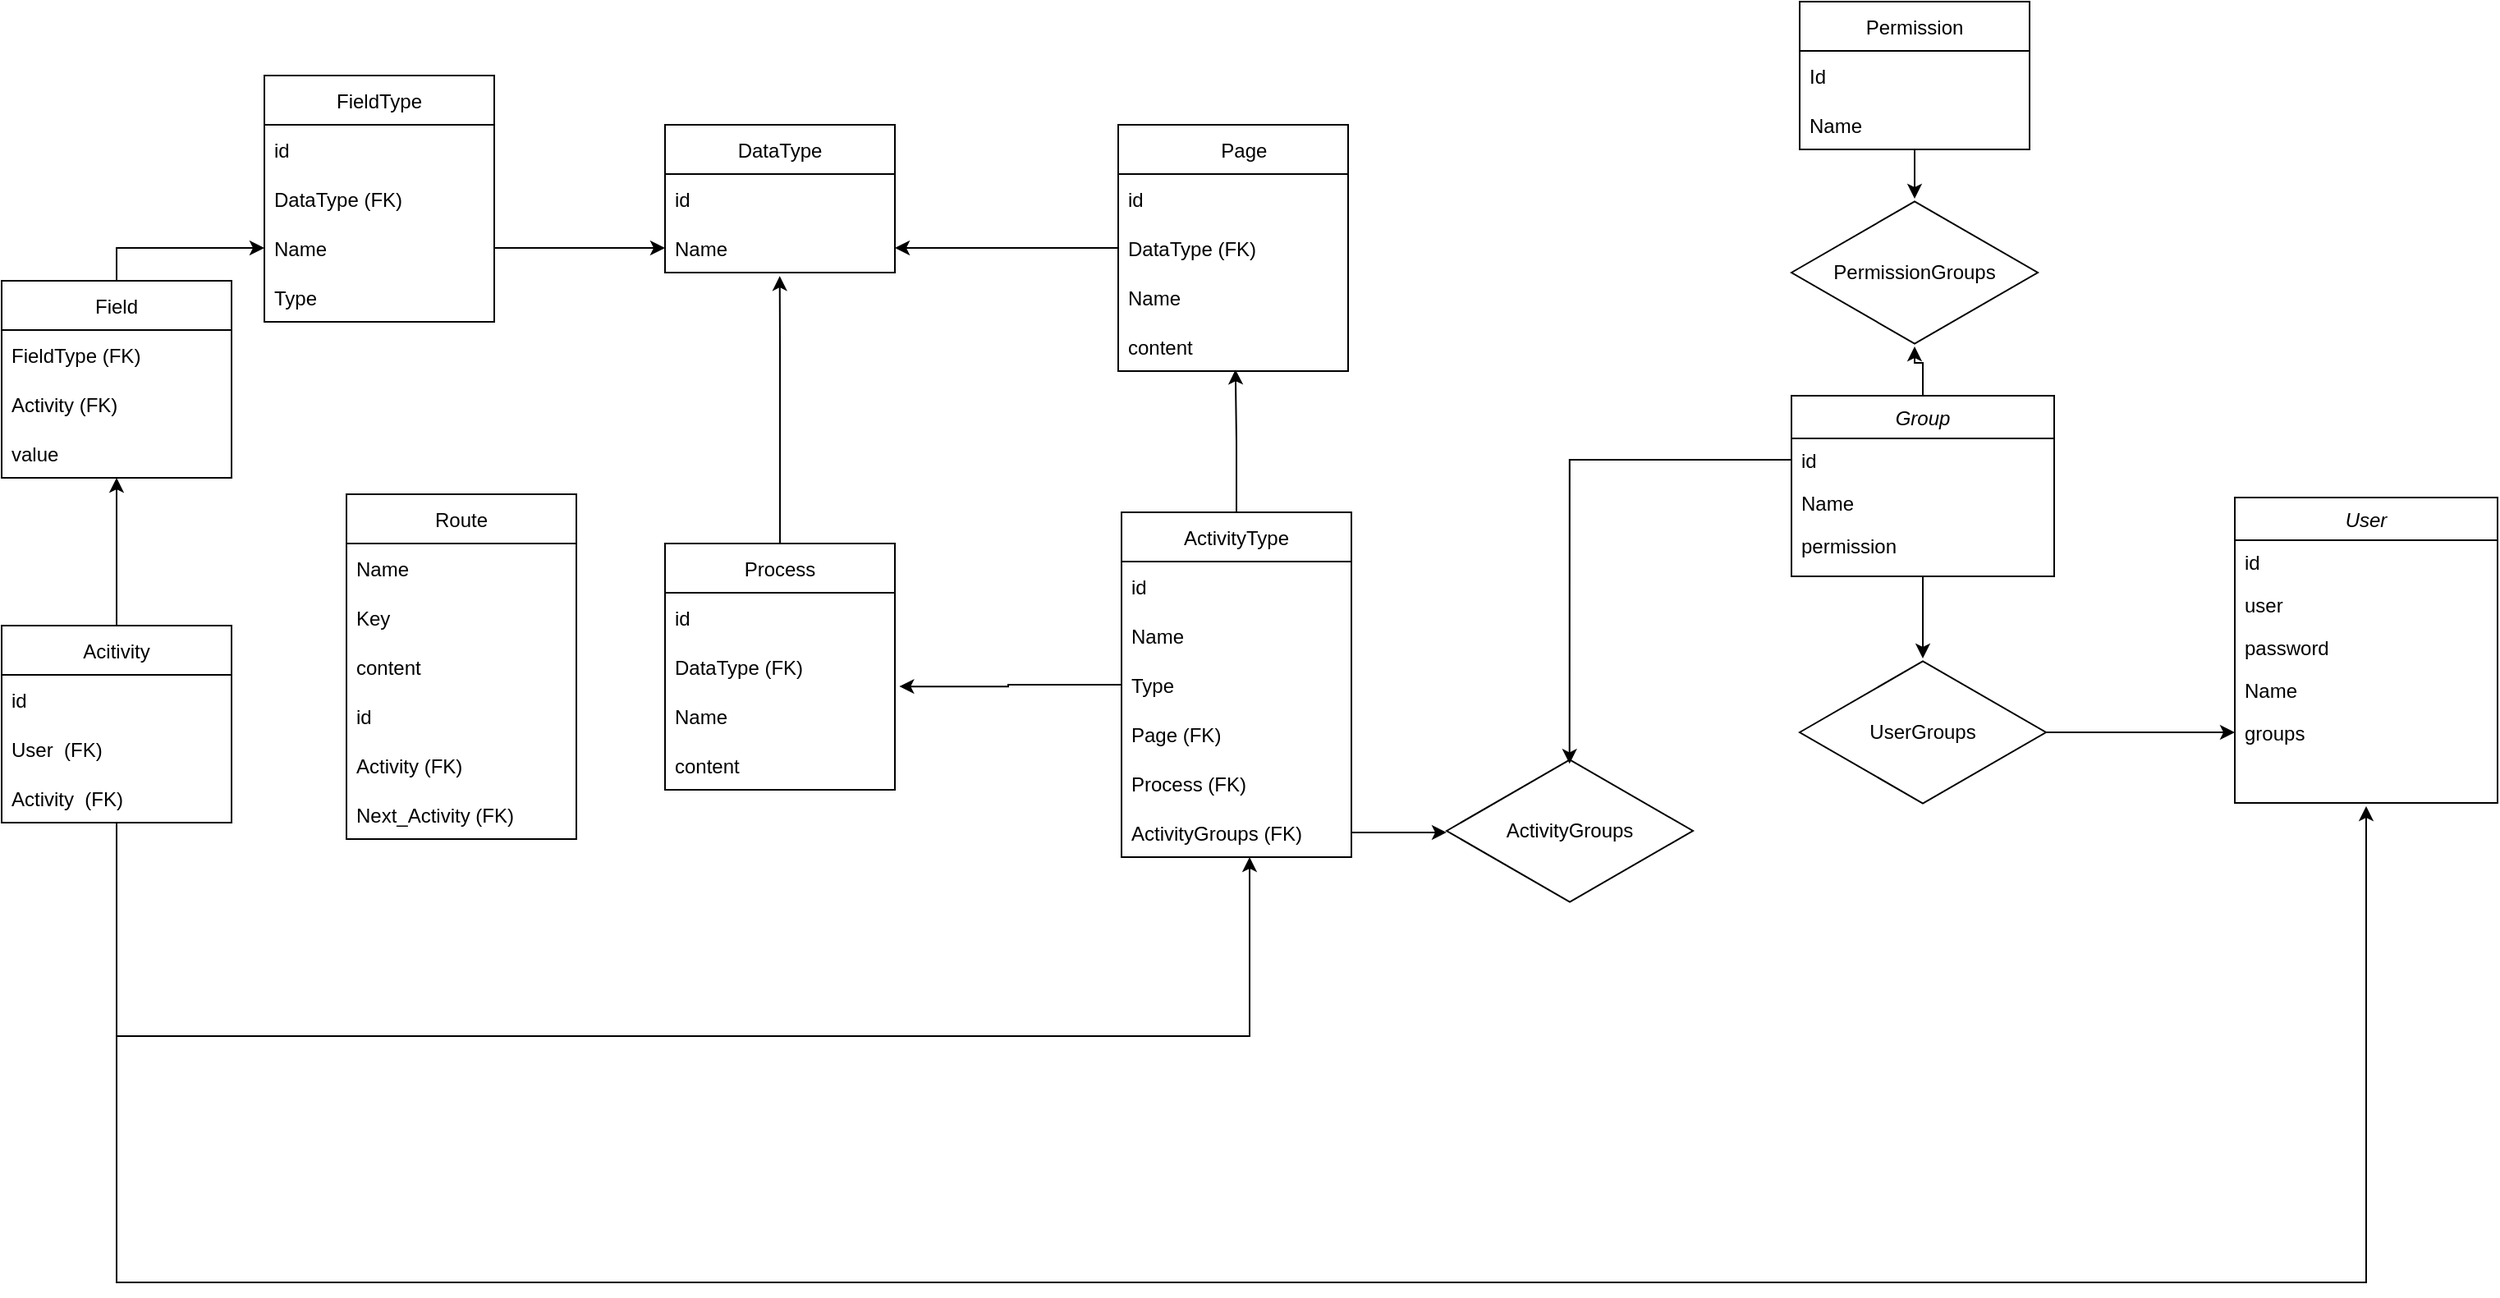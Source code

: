 <mxfile version="20.5.1" type="device"><diagram id="C5RBs43oDa-KdzZeNtuy" name="Page-1"><mxGraphModel dx="1335" dy="680" grid="1" gridSize="10" guides="1" tooltips="1" connect="1" arrows="1" fold="1" page="1" pageScale="1" pageWidth="827" pageHeight="1169" math="0" shadow="0"><root><mxCell id="WIyWlLk6GJQsqaUBKTNV-0"/><mxCell id="WIyWlLk6GJQsqaUBKTNV-1" parent="WIyWlLk6GJQsqaUBKTNV-0"/><mxCell id="zkfFHV4jXpPFQw0GAbJ--0" value="User" style="swimlane;fontStyle=2;align=center;verticalAlign=top;childLayout=stackLayout;horizontal=1;startSize=26;horizontalStack=0;resizeParent=1;resizeLast=0;collapsible=1;marginBottom=0;rounded=0;shadow=0;strokeWidth=1;" parent="WIyWlLk6GJQsqaUBKTNV-1" vertex="1"><mxGeometry x="1380" y="602" width="160" height="186" as="geometry"><mxRectangle x="230" y="140" width="160" height="26" as="alternateBounds"/></mxGeometry></mxCell><mxCell id="zkfFHV4jXpPFQw0GAbJ--1" value="id" style="text;align=left;verticalAlign=top;spacingLeft=4;spacingRight=4;overflow=hidden;rotatable=0;points=[[0,0.5],[1,0.5]];portConstraint=eastwest;" parent="zkfFHV4jXpPFQw0GAbJ--0" vertex="1"><mxGeometry y="26" width="160" height="26" as="geometry"/></mxCell><mxCell id="ZAqkOhfiKFIyxqTqIBJd-21" value="user" style="text;align=left;verticalAlign=top;spacingLeft=4;spacingRight=4;overflow=hidden;rotatable=0;points=[[0,0.5],[1,0.5]];portConstraint=eastwest;" parent="zkfFHV4jXpPFQw0GAbJ--0" vertex="1"><mxGeometry y="52" width="160" height="26" as="geometry"/></mxCell><mxCell id="zkfFHV4jXpPFQw0GAbJ--2" value="password" style="text;align=left;verticalAlign=top;spacingLeft=4;spacingRight=4;overflow=hidden;rotatable=0;points=[[0,0.5],[1,0.5]];portConstraint=eastwest;rounded=0;shadow=0;html=0;" parent="zkfFHV4jXpPFQw0GAbJ--0" vertex="1"><mxGeometry y="78" width="160" height="26" as="geometry"/></mxCell><mxCell id="zkfFHV4jXpPFQw0GAbJ--3" value="Name" style="text;align=left;verticalAlign=top;spacingLeft=4;spacingRight=4;overflow=hidden;rotatable=0;points=[[0,0.5],[1,0.5]];portConstraint=eastwest;rounded=0;shadow=0;html=0;" parent="zkfFHV4jXpPFQw0GAbJ--0" vertex="1"><mxGeometry y="104" width="160" height="26" as="geometry"/></mxCell><mxCell id="ZAqkOhfiKFIyxqTqIBJd-7" value="groups" style="text;align=left;verticalAlign=top;spacingLeft=4;spacingRight=4;overflow=hidden;rotatable=0;points=[[0,0.5],[1,0.5]];portConstraint=eastwest;rounded=0;shadow=0;html=0;" parent="zkfFHV4jXpPFQw0GAbJ--0" vertex="1"><mxGeometry y="130" width="160" height="26" as="geometry"/></mxCell><mxCell id="ZAqkOhfiKFIyxqTqIBJd-8" value="DataType" style="swimlane;fontStyle=0;childLayout=stackLayout;horizontal=1;startSize=30;horizontalStack=0;resizeParent=1;resizeParentMax=0;resizeLast=0;collapsible=1;marginBottom=0;" parent="WIyWlLk6GJQsqaUBKTNV-1" vertex="1"><mxGeometry x="424" y="375" width="140" height="90" as="geometry"/></mxCell><mxCell id="ZAqkOhfiKFIyxqTqIBJd-9" value="id" style="text;strokeColor=none;fillColor=none;align=left;verticalAlign=middle;spacingLeft=4;spacingRight=4;overflow=hidden;points=[[0,0.5],[1,0.5]];portConstraint=eastwest;rotatable=0;" parent="ZAqkOhfiKFIyxqTqIBJd-8" vertex="1"><mxGeometry y="30" width="140" height="30" as="geometry"/></mxCell><mxCell id="ZAqkOhfiKFIyxqTqIBJd-10" value="Name" style="text;strokeColor=none;fillColor=none;align=left;verticalAlign=middle;spacingLeft=4;spacingRight=4;overflow=hidden;points=[[0,0.5],[1,0.5]];portConstraint=eastwest;rotatable=0;" parent="ZAqkOhfiKFIyxqTqIBJd-8" vertex="1"><mxGeometry y="60" width="140" height="30" as="geometry"/></mxCell><mxCell id="ZAqkOhfiKFIyxqTqIBJd-33" style="edgeStyle=orthogonalEdgeStyle;rounded=0;orthogonalLoop=1;jettySize=auto;html=1;" parent="WIyWlLk6GJQsqaUBKTNV-1" source="ZAqkOhfiKFIyxqTqIBJd-13" target="ZAqkOhfiKFIyxqTqIBJd-10" edge="1"><mxGeometry relative="1" as="geometry"/></mxCell><mxCell id="ZAqkOhfiKFIyxqTqIBJd-13" value="    Page" style="swimlane;fontStyle=0;childLayout=stackLayout;horizontal=1;startSize=30;horizontalStack=0;resizeParent=1;resizeParentMax=0;resizeLast=0;collapsible=1;marginBottom=0;" parent="WIyWlLk6GJQsqaUBKTNV-1" vertex="1"><mxGeometry x="700" y="375" width="140" height="150" as="geometry"/></mxCell><mxCell id="ZAqkOhfiKFIyxqTqIBJd-14" value="id" style="text;strokeColor=none;fillColor=none;align=left;verticalAlign=middle;spacingLeft=4;spacingRight=4;overflow=hidden;points=[[0,0.5],[1,0.5]];portConstraint=eastwest;rotatable=0;" parent="ZAqkOhfiKFIyxqTqIBJd-13" vertex="1"><mxGeometry y="30" width="140" height="30" as="geometry"/></mxCell><mxCell id="ZAqkOhfiKFIyxqTqIBJd-31" value="DataType (FK)" style="text;strokeColor=none;fillColor=none;align=left;verticalAlign=middle;spacingLeft=4;spacingRight=4;overflow=hidden;points=[[0,0.5],[1,0.5]];portConstraint=eastwest;rotatable=0;" parent="ZAqkOhfiKFIyxqTqIBJd-13" vertex="1"><mxGeometry y="60" width="140" height="30" as="geometry"/></mxCell><mxCell id="ZAqkOhfiKFIyxqTqIBJd-15" value="Name" style="text;strokeColor=none;fillColor=none;align=left;verticalAlign=middle;spacingLeft=4;spacingRight=4;overflow=hidden;points=[[0,0.5],[1,0.5]];portConstraint=eastwest;rotatable=0;" parent="ZAqkOhfiKFIyxqTqIBJd-13" vertex="1"><mxGeometry y="90" width="140" height="30" as="geometry"/></mxCell><mxCell id="ZAqkOhfiKFIyxqTqIBJd-16" value="content" style="text;strokeColor=none;fillColor=none;align=left;verticalAlign=middle;spacingLeft=4;spacingRight=4;overflow=hidden;points=[[0,0.5],[1,0.5]];portConstraint=eastwest;rotatable=0;" parent="ZAqkOhfiKFIyxqTqIBJd-13" vertex="1"><mxGeometry y="120" width="140" height="30" as="geometry"/></mxCell><mxCell id="ZAqkOhfiKFIyxqTqIBJd-17" value="FieldType" style="swimlane;fontStyle=0;childLayout=stackLayout;horizontal=1;startSize=30;horizontalStack=0;resizeParent=1;resizeParentMax=0;resizeLast=0;collapsible=1;marginBottom=0;" parent="WIyWlLk6GJQsqaUBKTNV-1" vertex="1"><mxGeometry x="180" y="345" width="140" height="150" as="geometry"/></mxCell><mxCell id="ZAqkOhfiKFIyxqTqIBJd-18" value="id" style="text;strokeColor=none;fillColor=none;align=left;verticalAlign=middle;spacingLeft=4;spacingRight=4;overflow=hidden;points=[[0,0.5],[1,0.5]];portConstraint=eastwest;rotatable=0;" parent="ZAqkOhfiKFIyxqTqIBJd-17" vertex="1"><mxGeometry y="30" width="140" height="30" as="geometry"/></mxCell><mxCell id="ZAqkOhfiKFIyxqTqIBJd-27" value="DataType (FK)" style="text;strokeColor=none;fillColor=none;align=left;verticalAlign=middle;spacingLeft=4;spacingRight=4;overflow=hidden;points=[[0,0.5],[1,0.5]];portConstraint=eastwest;rotatable=0;" parent="ZAqkOhfiKFIyxqTqIBJd-17" vertex="1"><mxGeometry y="60" width="140" height="30" as="geometry"/></mxCell><mxCell id="ZAqkOhfiKFIyxqTqIBJd-19" value="Name" style="text;strokeColor=none;fillColor=none;align=left;verticalAlign=middle;spacingLeft=4;spacingRight=4;overflow=hidden;points=[[0,0.5],[1,0.5]];portConstraint=eastwest;rotatable=0;" parent="ZAqkOhfiKFIyxqTqIBJd-17" vertex="1"><mxGeometry y="90" width="140" height="30" as="geometry"/></mxCell><mxCell id="ZAqkOhfiKFIyxqTqIBJd-22" value="Type" style="text;strokeColor=none;fillColor=none;align=left;verticalAlign=middle;spacingLeft=4;spacingRight=4;overflow=hidden;points=[[0,0.5],[1,0.5]];portConstraint=eastwest;rotatable=0;" parent="ZAqkOhfiKFIyxqTqIBJd-17" vertex="1"><mxGeometry y="120" width="140" height="30" as="geometry"/></mxCell><mxCell id="ZAqkOhfiKFIyxqTqIBJd-28" value="" style="edgeStyle=orthogonalEdgeStyle;rounded=0;orthogonalLoop=1;jettySize=auto;html=1;entryX=0;entryY=0.5;entryDx=0;entryDy=0;" parent="WIyWlLk6GJQsqaUBKTNV-1" source="ZAqkOhfiKFIyxqTqIBJd-19" target="ZAqkOhfiKFIyxqTqIBJd-10" edge="1"><mxGeometry relative="1" as="geometry"/></mxCell><mxCell id="ZAqkOhfiKFIyxqTqIBJd-48" style="edgeStyle=orthogonalEdgeStyle;rounded=0;orthogonalLoop=1;jettySize=auto;html=1;entryX=0.499;entryY=1.07;entryDx=0;entryDy=0;entryPerimeter=0;" parent="WIyWlLk6GJQsqaUBKTNV-1" source="ZAqkOhfiKFIyxqTqIBJd-34" target="ZAqkOhfiKFIyxqTqIBJd-10" edge="1"><mxGeometry relative="1" as="geometry"><Array as="points"><mxPoint x="494" y="510"/><mxPoint x="494" y="510"/></Array></mxGeometry></mxCell><mxCell id="ZAqkOhfiKFIyxqTqIBJd-34" value="Process" style="swimlane;fontStyle=0;childLayout=stackLayout;horizontal=1;startSize=30;horizontalStack=0;resizeParent=1;resizeParentMax=0;resizeLast=0;collapsible=1;marginBottom=0;" parent="WIyWlLk6GJQsqaUBKTNV-1" vertex="1"><mxGeometry x="424" y="630" width="140" height="150" as="geometry"/></mxCell><mxCell id="ZAqkOhfiKFIyxqTqIBJd-35" value="id" style="text;strokeColor=none;fillColor=none;align=left;verticalAlign=middle;spacingLeft=4;spacingRight=4;overflow=hidden;points=[[0,0.5],[1,0.5]];portConstraint=eastwest;rotatable=0;" parent="ZAqkOhfiKFIyxqTqIBJd-34" vertex="1"><mxGeometry y="30" width="140" height="30" as="geometry"/></mxCell><mxCell id="ZAqkOhfiKFIyxqTqIBJd-49" value="DataType (FK)" style="text;strokeColor=none;fillColor=none;align=left;verticalAlign=middle;spacingLeft=4;spacingRight=4;overflow=hidden;points=[[0,0.5],[1,0.5]];portConstraint=eastwest;rotatable=0;" parent="ZAqkOhfiKFIyxqTqIBJd-34" vertex="1"><mxGeometry y="60" width="140" height="30" as="geometry"/></mxCell><mxCell id="ZAqkOhfiKFIyxqTqIBJd-36" value="Name" style="text;strokeColor=none;fillColor=none;align=left;verticalAlign=middle;spacingLeft=4;spacingRight=4;overflow=hidden;points=[[0,0.5],[1,0.5]];portConstraint=eastwest;rotatable=0;" parent="ZAqkOhfiKFIyxqTqIBJd-34" vertex="1"><mxGeometry y="90" width="140" height="30" as="geometry"/></mxCell><mxCell id="ZAqkOhfiKFIyxqTqIBJd-37" value="content" style="text;strokeColor=none;fillColor=none;align=left;verticalAlign=middle;spacingLeft=4;spacingRight=4;overflow=hidden;points=[[0,0.5],[1,0.5]];portConstraint=eastwest;rotatable=0;" parent="ZAqkOhfiKFIyxqTqIBJd-34" vertex="1"><mxGeometry y="120" width="140" height="30" as="geometry"/></mxCell><mxCell id="ZAqkOhfiKFIyxqTqIBJd-67" style="edgeStyle=orthogonalEdgeStyle;rounded=0;orthogonalLoop=1;jettySize=auto;html=1;entryX=1.019;entryY=-0.098;entryDx=0;entryDy=0;entryPerimeter=0;" parent="WIyWlLk6GJQsqaUBKTNV-1" source="ZAqkOhfiKFIyxqTqIBJd-50" target="ZAqkOhfiKFIyxqTqIBJd-36" edge="1"><mxGeometry relative="1" as="geometry"/></mxCell><mxCell id="ZAqkOhfiKFIyxqTqIBJd-70" style="edgeStyle=orthogonalEdgeStyle;rounded=0;orthogonalLoop=1;jettySize=auto;html=1;entryX=0.51;entryY=0.971;entryDx=0;entryDy=0;entryPerimeter=0;" parent="WIyWlLk6GJQsqaUBKTNV-1" source="ZAqkOhfiKFIyxqTqIBJd-50" target="ZAqkOhfiKFIyxqTqIBJd-16" edge="1"><mxGeometry relative="1" as="geometry"/></mxCell><mxCell id="ZAqkOhfiKFIyxqTqIBJd-50" value="ActivityType" style="swimlane;fontStyle=0;childLayout=stackLayout;horizontal=1;startSize=30;horizontalStack=0;resizeParent=1;resizeParentMax=0;resizeLast=0;collapsible=1;marginBottom=0;" parent="WIyWlLk6GJQsqaUBKTNV-1" vertex="1"><mxGeometry x="702" y="611" width="140" height="210" as="geometry"/></mxCell><mxCell id="ZAqkOhfiKFIyxqTqIBJd-51" value="id" style="text;strokeColor=none;fillColor=none;align=left;verticalAlign=middle;spacingLeft=4;spacingRight=4;overflow=hidden;points=[[0,0.5],[1,0.5]];portConstraint=eastwest;rotatable=0;" parent="ZAqkOhfiKFIyxqTqIBJd-50" vertex="1"><mxGeometry y="30" width="140" height="30" as="geometry"/></mxCell><mxCell id="ZAqkOhfiKFIyxqTqIBJd-52" value="Name" style="text;strokeColor=none;fillColor=none;align=left;verticalAlign=middle;spacingLeft=4;spacingRight=4;overflow=hidden;points=[[0,0.5],[1,0.5]];portConstraint=eastwest;rotatable=0;" parent="ZAqkOhfiKFIyxqTqIBJd-50" vertex="1"><mxGeometry y="60" width="140" height="30" as="geometry"/></mxCell><mxCell id="ZAqkOhfiKFIyxqTqIBJd-78" value="Type" style="text;strokeColor=none;fillColor=none;align=left;verticalAlign=middle;spacingLeft=4;spacingRight=4;overflow=hidden;points=[[0,0.5],[1,0.5]];portConstraint=eastwest;rotatable=0;" parent="ZAqkOhfiKFIyxqTqIBJd-50" vertex="1"><mxGeometry y="90" width="140" height="30" as="geometry"/></mxCell><mxCell id="ZAqkOhfiKFIyxqTqIBJd-53" value="Page (FK)" style="text;strokeColor=none;fillColor=none;align=left;verticalAlign=middle;spacingLeft=4;spacingRight=4;overflow=hidden;points=[[0,0.5],[1,0.5]];portConstraint=eastwest;rotatable=0;" parent="ZAqkOhfiKFIyxqTqIBJd-50" vertex="1"><mxGeometry y="120" width="140" height="30" as="geometry"/></mxCell><mxCell id="ZAqkOhfiKFIyxqTqIBJd-64" value="Process (FK)" style="text;strokeColor=none;fillColor=none;align=left;verticalAlign=middle;spacingLeft=4;spacingRight=4;overflow=hidden;points=[[0,0.5],[1,0.5]];portConstraint=eastwest;rotatable=0;" parent="ZAqkOhfiKFIyxqTqIBJd-50" vertex="1"><mxGeometry y="150" width="140" height="30" as="geometry"/></mxCell><mxCell id="ZAqkOhfiKFIyxqTqIBJd-54" value="ActivityGroups (FK)" style="text;strokeColor=none;fillColor=none;align=left;verticalAlign=middle;spacingLeft=4;spacingRight=4;overflow=hidden;points=[[0,0.5],[1,0.5]];portConstraint=eastwest;rotatable=0;" parent="ZAqkOhfiKFIyxqTqIBJd-50" vertex="1"><mxGeometry y="180" width="140" height="30" as="geometry"/></mxCell><mxCell id="ZAqkOhfiKFIyxqTqIBJd-79" value="Route" style="swimlane;fontStyle=0;childLayout=stackLayout;horizontal=1;startSize=30;horizontalStack=0;resizeParent=1;resizeParentMax=0;resizeLast=0;collapsible=1;marginBottom=0;" parent="WIyWlLk6GJQsqaUBKTNV-1" vertex="1"><mxGeometry x="230" y="600" width="140" height="210" as="geometry"/></mxCell><mxCell id="ZAqkOhfiKFIyxqTqIBJd-81" value="Name" style="text;strokeColor=none;fillColor=none;align=left;verticalAlign=middle;spacingLeft=4;spacingRight=4;overflow=hidden;points=[[0,0.5],[1,0.5]];portConstraint=eastwest;rotatable=0;" parent="ZAqkOhfiKFIyxqTqIBJd-79" vertex="1"><mxGeometry y="30" width="140" height="30" as="geometry"/></mxCell><mxCell id="ZAqkOhfiKFIyxqTqIBJd-82" value="Key" style="text;strokeColor=none;fillColor=none;align=left;verticalAlign=middle;spacingLeft=4;spacingRight=4;overflow=hidden;points=[[0,0.5],[1,0.5]];portConstraint=eastwest;rotatable=0;" parent="ZAqkOhfiKFIyxqTqIBJd-79" vertex="1"><mxGeometry y="60" width="140" height="30" as="geometry"/></mxCell><mxCell id="ZAqkOhfiKFIyxqTqIBJd-83" value="content" style="text;strokeColor=none;fillColor=none;align=left;verticalAlign=middle;spacingLeft=4;spacingRight=4;overflow=hidden;points=[[0,0.5],[1,0.5]];portConstraint=eastwest;rotatable=0;" parent="ZAqkOhfiKFIyxqTqIBJd-79" vertex="1"><mxGeometry y="90" width="140" height="30" as="geometry"/></mxCell><mxCell id="ZAqkOhfiKFIyxqTqIBJd-80" value="id" style="text;strokeColor=none;fillColor=none;align=left;verticalAlign=middle;spacingLeft=4;spacingRight=4;overflow=hidden;points=[[0,0.5],[1,0.5]];portConstraint=eastwest;rotatable=0;" parent="ZAqkOhfiKFIyxqTqIBJd-79" vertex="1"><mxGeometry y="120" width="140" height="30" as="geometry"/></mxCell><mxCell id="ZAqkOhfiKFIyxqTqIBJd-105" value="Activity (FK)" style="text;strokeColor=none;fillColor=none;align=left;verticalAlign=middle;spacingLeft=4;spacingRight=4;overflow=hidden;points=[[0,0.5],[1,0.5]];portConstraint=eastwest;rotatable=0;" parent="ZAqkOhfiKFIyxqTqIBJd-79" vertex="1"><mxGeometry y="150" width="140" height="30" as="geometry"/></mxCell><mxCell id="ZAqkOhfiKFIyxqTqIBJd-106" value="Next_Activity (FK)" style="text;strokeColor=none;fillColor=none;align=left;verticalAlign=middle;spacingLeft=4;spacingRight=4;overflow=hidden;points=[[0,0.5],[1,0.5]];portConstraint=eastwest;rotatable=0;" parent="ZAqkOhfiKFIyxqTqIBJd-79" vertex="1"><mxGeometry y="180" width="140" height="30" as="geometry"/></mxCell><mxCell id="ZAqkOhfiKFIyxqTqIBJd-114" value="" style="edgeStyle=orthogonalEdgeStyle;rounded=0;orthogonalLoop=1;jettySize=auto;html=1;" parent="WIyWlLk6GJQsqaUBKTNV-1" source="ZAqkOhfiKFIyxqTqIBJd-107" target="ZAqkOhfiKFIyxqTqIBJd-113" edge="1"><mxGeometry relative="1" as="geometry"/></mxCell><mxCell id="ZAqkOhfiKFIyxqTqIBJd-107" value="Group" style="swimlane;fontStyle=2;align=center;verticalAlign=top;childLayout=stackLayout;horizontal=1;startSize=26;horizontalStack=0;resizeParent=1;resizeLast=0;collapsible=1;marginBottom=0;rounded=0;shadow=0;strokeWidth=1;" parent="WIyWlLk6GJQsqaUBKTNV-1" vertex="1"><mxGeometry x="1110" y="540" width="160" height="110" as="geometry"><mxRectangle x="230" y="140" width="160" height="26" as="alternateBounds"/></mxGeometry></mxCell><mxCell id="ZAqkOhfiKFIyxqTqIBJd-108" value="id" style="text;align=left;verticalAlign=top;spacingLeft=4;spacingRight=4;overflow=hidden;rotatable=0;points=[[0,0.5],[1,0.5]];portConstraint=eastwest;" parent="ZAqkOhfiKFIyxqTqIBJd-107" vertex="1"><mxGeometry y="26" width="160" height="26" as="geometry"/></mxCell><mxCell id="ZAqkOhfiKFIyxqTqIBJd-109" value="Name" style="text;align=left;verticalAlign=top;spacingLeft=4;spacingRight=4;overflow=hidden;rotatable=0;points=[[0,0.5],[1,0.5]];portConstraint=eastwest;" parent="ZAqkOhfiKFIyxqTqIBJd-107" vertex="1"><mxGeometry y="52" width="160" height="26" as="geometry"/></mxCell><mxCell id="ZAqkOhfiKFIyxqTqIBJd-110" value="permission" style="text;align=left;verticalAlign=top;spacingLeft=4;spacingRight=4;overflow=hidden;rotatable=0;points=[[0,0.5],[1,0.5]];portConstraint=eastwest;rounded=0;shadow=0;html=0;" parent="ZAqkOhfiKFIyxqTqIBJd-107" vertex="1"><mxGeometry y="78" width="160" height="26" as="geometry"/></mxCell><mxCell id="mrrL9s11hZ2_0iD8UyrD-7" style="edgeStyle=orthogonalEdgeStyle;rounded=0;orthogonalLoop=1;jettySize=auto;html=1;entryX=0;entryY=0.5;entryDx=0;entryDy=0;" edge="1" parent="WIyWlLk6GJQsqaUBKTNV-1" source="ZAqkOhfiKFIyxqTqIBJd-113" target="ZAqkOhfiKFIyxqTqIBJd-7"><mxGeometry relative="1" as="geometry"/></mxCell><mxCell id="ZAqkOhfiKFIyxqTqIBJd-113" value="UserGroups" style="html=1;whiteSpace=wrap;aspect=fixed;shape=isoRectangle;" parent="WIyWlLk6GJQsqaUBKTNV-1" vertex="1"><mxGeometry x="1115" y="700" width="150" height="90" as="geometry"/></mxCell><mxCell id="ZAqkOhfiKFIyxqTqIBJd-121" value="" style="edgeStyle=orthogonalEdgeStyle;rounded=0;orthogonalLoop=1;jettySize=auto;html=1;" parent="WIyWlLk6GJQsqaUBKTNV-1" source="ZAqkOhfiKFIyxqTqIBJd-116" target="ZAqkOhfiKFIyxqTqIBJd-120" edge="1"><mxGeometry relative="1" as="geometry"/></mxCell><mxCell id="ZAqkOhfiKFIyxqTqIBJd-116" value="Permission" style="swimlane;fontStyle=0;childLayout=stackLayout;horizontal=1;startSize=30;horizontalStack=0;resizeParent=1;resizeParentMax=0;resizeLast=0;collapsible=1;marginBottom=0;" parent="WIyWlLk6GJQsqaUBKTNV-1" vertex="1"><mxGeometry x="1115" y="300" width="140" height="90" as="geometry"/></mxCell><mxCell id="ZAqkOhfiKFIyxqTqIBJd-117" value="Id" style="text;strokeColor=none;fillColor=none;align=left;verticalAlign=middle;spacingLeft=4;spacingRight=4;overflow=hidden;points=[[0,0.5],[1,0.5]];portConstraint=eastwest;rotatable=0;" parent="ZAqkOhfiKFIyxqTqIBJd-116" vertex="1"><mxGeometry y="30" width="140" height="30" as="geometry"/></mxCell><mxCell id="ZAqkOhfiKFIyxqTqIBJd-118" value="Name" style="text;strokeColor=none;fillColor=none;align=left;verticalAlign=middle;spacingLeft=4;spacingRight=4;overflow=hidden;points=[[0,0.5],[1,0.5]];portConstraint=eastwest;rotatable=0;" parent="ZAqkOhfiKFIyxqTqIBJd-116" vertex="1"><mxGeometry y="60" width="140" height="30" as="geometry"/></mxCell><mxCell id="ZAqkOhfiKFIyxqTqIBJd-124" style="edgeStyle=orthogonalEdgeStyle;rounded=0;orthogonalLoop=1;jettySize=auto;html=1;exitX=0.5;exitY=0;exitDx=0;exitDy=0;" parent="WIyWlLk6GJQsqaUBKTNV-1" source="ZAqkOhfiKFIyxqTqIBJd-107" target="ZAqkOhfiKFIyxqTqIBJd-120" edge="1"><mxGeometry relative="1" as="geometry"/></mxCell><mxCell id="ZAqkOhfiKFIyxqTqIBJd-120" value="PermissionGroups" style="html=1;whiteSpace=wrap;aspect=fixed;shape=isoRectangle;" parent="WIyWlLk6GJQsqaUBKTNV-1" vertex="1"><mxGeometry x="1110" y="420" width="150" height="90" as="geometry"/></mxCell><mxCell id="ZAqkOhfiKFIyxqTqIBJd-125" value="ActivityGroups" style="html=1;whiteSpace=wrap;aspect=fixed;shape=isoRectangle;" parent="WIyWlLk6GJQsqaUBKTNV-1" vertex="1"><mxGeometry x="900" y="760" width="150" height="90" as="geometry"/></mxCell><mxCell id="ZAqkOhfiKFIyxqTqIBJd-128" style="edgeStyle=orthogonalEdgeStyle;rounded=0;orthogonalLoop=1;jettySize=auto;html=1;entryX=0;entryY=0.511;entryDx=0;entryDy=0;entryPerimeter=0;" parent="WIyWlLk6GJQsqaUBKTNV-1" source="ZAqkOhfiKFIyxqTqIBJd-54" target="ZAqkOhfiKFIyxqTqIBJd-125" edge="1"><mxGeometry relative="1" as="geometry"/></mxCell><mxCell id="ZAqkOhfiKFIyxqTqIBJd-129" style="edgeStyle=orthogonalEdgeStyle;rounded=0;orthogonalLoop=1;jettySize=auto;html=1;entryX=0.499;entryY=0.046;entryDx=0;entryDy=0;entryPerimeter=0;" parent="WIyWlLk6GJQsqaUBKTNV-1" source="ZAqkOhfiKFIyxqTqIBJd-108" target="ZAqkOhfiKFIyxqTqIBJd-125" edge="1"><mxGeometry relative="1" as="geometry"/></mxCell><mxCell id="mrrL9s11hZ2_0iD8UyrD-12" style="edgeStyle=orthogonalEdgeStyle;rounded=0;orthogonalLoop=1;jettySize=auto;html=1;exitX=0.5;exitY=0;exitDx=0;exitDy=0;" edge="1" parent="WIyWlLk6GJQsqaUBKTNV-1" source="-vYeWEVNbh2AeWwgTga6-4" target="-vYeWEVNbh2AeWwgTga6-0"><mxGeometry relative="1" as="geometry"/></mxCell><mxCell id="-vYeWEVNbh2AeWwgTga6-0" value="Field" style="swimlane;fontStyle=0;childLayout=stackLayout;horizontal=1;startSize=30;horizontalStack=0;resizeParent=1;resizeParentMax=0;resizeLast=0;collapsible=1;marginBottom=0;" parent="WIyWlLk6GJQsqaUBKTNV-1" vertex="1"><mxGeometry x="20" y="470" width="140" height="120" as="geometry"/></mxCell><mxCell id="-vYeWEVNbh2AeWwgTga6-1" value="FieldType (FK)" style="text;strokeColor=none;fillColor=none;align=left;verticalAlign=middle;spacingLeft=4;spacingRight=4;overflow=hidden;points=[[0,0.5],[1,0.5]];portConstraint=eastwest;rotatable=0;" parent="-vYeWEVNbh2AeWwgTga6-0" vertex="1"><mxGeometry y="30" width="140" height="30" as="geometry"/></mxCell><mxCell id="-vYeWEVNbh2AeWwgTga6-2" value="Activity (FK)" style="text;strokeColor=none;fillColor=none;align=left;verticalAlign=middle;spacingLeft=4;spacingRight=4;overflow=hidden;points=[[0,0.5],[1,0.5]];portConstraint=eastwest;rotatable=0;" parent="-vYeWEVNbh2AeWwgTga6-0" vertex="1"><mxGeometry y="60" width="140" height="30" as="geometry"/></mxCell><mxCell id="-vYeWEVNbh2AeWwgTga6-8" value="value" style="text;strokeColor=none;fillColor=none;align=left;verticalAlign=middle;spacingLeft=4;spacingRight=4;overflow=hidden;points=[[0,0.5],[1,0.5]];portConstraint=eastwest;rotatable=0;" parent="-vYeWEVNbh2AeWwgTga6-0" vertex="1"><mxGeometry y="90" width="140" height="30" as="geometry"/></mxCell><mxCell id="mrrL9s11hZ2_0iD8UyrD-25" style="edgeStyle=orthogonalEdgeStyle;rounded=0;orthogonalLoop=1;jettySize=auto;html=1;" edge="1" parent="WIyWlLk6GJQsqaUBKTNV-1" source="-vYeWEVNbh2AeWwgTga6-4"><mxGeometry relative="1" as="geometry"><mxPoint x="1460" y="790" as="targetPoint"/><Array as="points"><mxPoint x="90" y="1080"/><mxPoint x="1460" y="1080"/></Array></mxGeometry></mxCell><mxCell id="-vYeWEVNbh2AeWwgTga6-4" value="Acitivity" style="swimlane;fontStyle=0;childLayout=stackLayout;horizontal=1;startSize=30;horizontalStack=0;resizeParent=1;resizeParentMax=0;resizeLast=0;collapsible=1;marginBottom=0;" parent="WIyWlLk6GJQsqaUBKTNV-1" vertex="1"><mxGeometry x="20" y="680" width="140" height="120" as="geometry"/></mxCell><mxCell id="-vYeWEVNbh2AeWwgTga6-5" value="id" style="text;strokeColor=none;fillColor=none;align=left;verticalAlign=middle;spacingLeft=4;spacingRight=4;overflow=hidden;points=[[0,0.5],[1,0.5]];portConstraint=eastwest;rotatable=0;" parent="-vYeWEVNbh2AeWwgTga6-4" vertex="1"><mxGeometry y="30" width="140" height="30" as="geometry"/></mxCell><mxCell id="-vYeWEVNbh2AeWwgTga6-7" value="User  (FK)" style="text;strokeColor=none;fillColor=none;align=left;verticalAlign=middle;spacingLeft=4;spacingRight=4;overflow=hidden;points=[[0,0.5],[1,0.5]];portConstraint=eastwest;rotatable=0;" parent="-vYeWEVNbh2AeWwgTga6-4" vertex="1"><mxGeometry y="60" width="140" height="30" as="geometry"/></mxCell><mxCell id="mrrL9s11hZ2_0iD8UyrD-20" value="Activity  (FK)" style="text;strokeColor=none;fillColor=none;align=left;verticalAlign=middle;spacingLeft=4;spacingRight=4;overflow=hidden;points=[[0,0.5],[1,0.5]];portConstraint=eastwest;rotatable=0;" vertex="1" parent="-vYeWEVNbh2AeWwgTga6-4"><mxGeometry y="90" width="140" height="30" as="geometry"/></mxCell><mxCell id="mrrL9s11hZ2_0iD8UyrD-19" style="edgeStyle=orthogonalEdgeStyle;rounded=0;orthogonalLoop=1;jettySize=auto;html=1;exitX=0.5;exitY=0;exitDx=0;exitDy=0;" edge="1" parent="WIyWlLk6GJQsqaUBKTNV-1" source="-vYeWEVNbh2AeWwgTga6-0" target="ZAqkOhfiKFIyxqTqIBJd-19"><mxGeometry relative="1" as="geometry"/></mxCell><mxCell id="mrrL9s11hZ2_0iD8UyrD-17" style="edgeStyle=orthogonalEdgeStyle;rounded=0;orthogonalLoop=1;jettySize=auto;html=1;" edge="1" parent="WIyWlLk6GJQsqaUBKTNV-1" target="ZAqkOhfiKFIyxqTqIBJd-50"><mxGeometry relative="1" as="geometry"><mxPoint x="90" y="800" as="sourcePoint"/><Array as="points"><mxPoint x="90" y="930"/><mxPoint x="780" y="930"/></Array></mxGeometry></mxCell></root></mxGraphModel></diagram></mxfile>